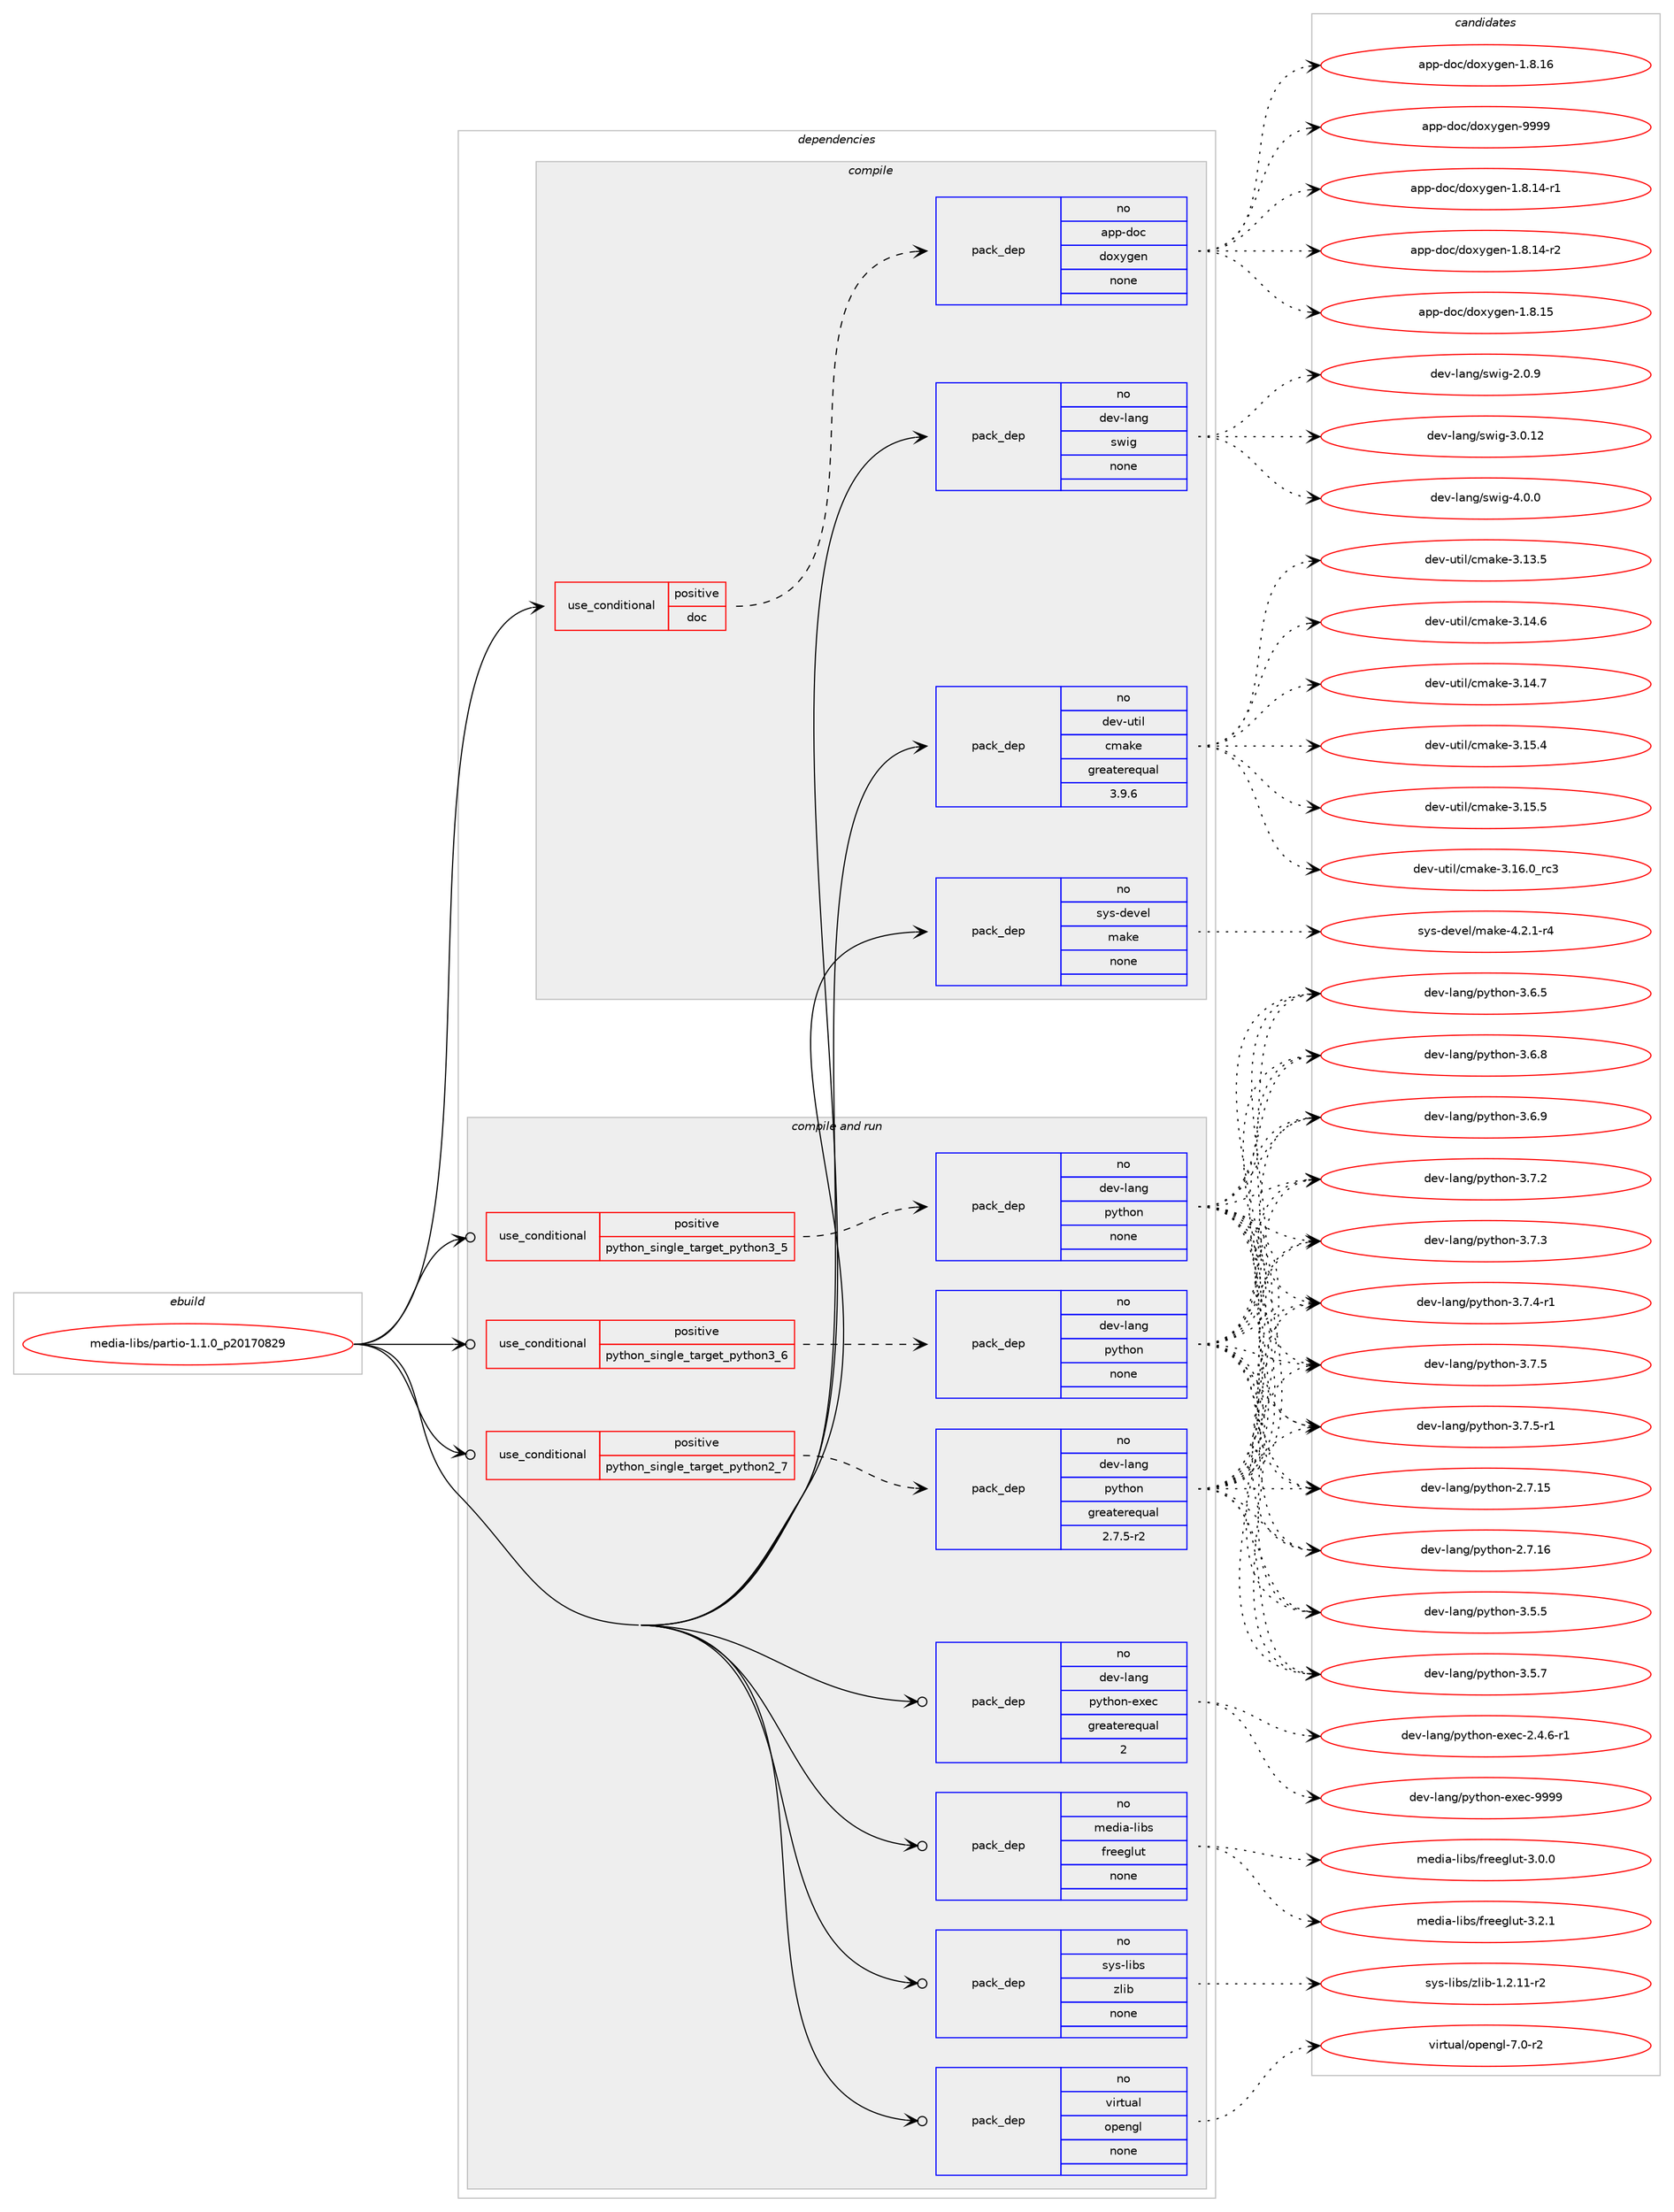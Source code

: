 digraph prolog {

# *************
# Graph options
# *************

newrank=true;
concentrate=true;
compound=true;
graph [rankdir=LR,fontname=Helvetica,fontsize=10,ranksep=1.5];#, ranksep=2.5, nodesep=0.2];
edge  [arrowhead=vee];
node  [fontname=Helvetica,fontsize=10];

# **********
# The ebuild
# **********

subgraph cluster_leftcol {
color=gray;
rank=same;
label=<<i>ebuild</i>>;
id [label="media-libs/partio-1.1.0_p20170829", color=red, width=4, href="../media-libs/partio-1.1.0_p20170829.svg"];
}

# ****************
# The dependencies
# ****************

subgraph cluster_midcol {
color=gray;
label=<<i>dependencies</i>>;
subgraph cluster_compile {
fillcolor="#eeeeee";
style=filled;
label=<<i>compile</i>>;
subgraph cond192579 {
dependency791068 [label=<<TABLE BORDER="0" CELLBORDER="1" CELLSPACING="0" CELLPADDING="4"><TR><TD ROWSPAN="3" CELLPADDING="10">use_conditional</TD></TR><TR><TD>positive</TD></TR><TR><TD>doc</TD></TR></TABLE>>, shape=none, color=red];
subgraph pack584673 {
dependency791069 [label=<<TABLE BORDER="0" CELLBORDER="1" CELLSPACING="0" CELLPADDING="4" WIDTH="220"><TR><TD ROWSPAN="6" CELLPADDING="30">pack_dep</TD></TR><TR><TD WIDTH="110">no</TD></TR><TR><TD>app-doc</TD></TR><TR><TD>doxygen</TD></TR><TR><TD>none</TD></TR><TR><TD></TD></TR></TABLE>>, shape=none, color=blue];
}
dependency791068:e -> dependency791069:w [weight=20,style="dashed",arrowhead="vee"];
}
id:e -> dependency791068:w [weight=20,style="solid",arrowhead="vee"];
subgraph pack584674 {
dependency791070 [label=<<TABLE BORDER="0" CELLBORDER="1" CELLSPACING="0" CELLPADDING="4" WIDTH="220"><TR><TD ROWSPAN="6" CELLPADDING="30">pack_dep</TD></TR><TR><TD WIDTH="110">no</TD></TR><TR><TD>dev-lang</TD></TR><TR><TD>swig</TD></TR><TR><TD>none</TD></TR><TR><TD></TD></TR></TABLE>>, shape=none, color=blue];
}
id:e -> dependency791070:w [weight=20,style="solid",arrowhead="vee"];
subgraph pack584675 {
dependency791071 [label=<<TABLE BORDER="0" CELLBORDER="1" CELLSPACING="0" CELLPADDING="4" WIDTH="220"><TR><TD ROWSPAN="6" CELLPADDING="30">pack_dep</TD></TR><TR><TD WIDTH="110">no</TD></TR><TR><TD>dev-util</TD></TR><TR><TD>cmake</TD></TR><TR><TD>greaterequal</TD></TR><TR><TD>3.9.6</TD></TR></TABLE>>, shape=none, color=blue];
}
id:e -> dependency791071:w [weight=20,style="solid",arrowhead="vee"];
subgraph pack584676 {
dependency791072 [label=<<TABLE BORDER="0" CELLBORDER="1" CELLSPACING="0" CELLPADDING="4" WIDTH="220"><TR><TD ROWSPAN="6" CELLPADDING="30">pack_dep</TD></TR><TR><TD WIDTH="110">no</TD></TR><TR><TD>sys-devel</TD></TR><TR><TD>make</TD></TR><TR><TD>none</TD></TR><TR><TD></TD></TR></TABLE>>, shape=none, color=blue];
}
id:e -> dependency791072:w [weight=20,style="solid",arrowhead="vee"];
}
subgraph cluster_compileandrun {
fillcolor="#eeeeee";
style=filled;
label=<<i>compile and run</i>>;
subgraph cond192580 {
dependency791073 [label=<<TABLE BORDER="0" CELLBORDER="1" CELLSPACING="0" CELLPADDING="4"><TR><TD ROWSPAN="3" CELLPADDING="10">use_conditional</TD></TR><TR><TD>positive</TD></TR><TR><TD>python_single_target_python2_7</TD></TR></TABLE>>, shape=none, color=red];
subgraph pack584677 {
dependency791074 [label=<<TABLE BORDER="0" CELLBORDER="1" CELLSPACING="0" CELLPADDING="4" WIDTH="220"><TR><TD ROWSPAN="6" CELLPADDING="30">pack_dep</TD></TR><TR><TD WIDTH="110">no</TD></TR><TR><TD>dev-lang</TD></TR><TR><TD>python</TD></TR><TR><TD>greaterequal</TD></TR><TR><TD>2.7.5-r2</TD></TR></TABLE>>, shape=none, color=blue];
}
dependency791073:e -> dependency791074:w [weight=20,style="dashed",arrowhead="vee"];
}
id:e -> dependency791073:w [weight=20,style="solid",arrowhead="odotvee"];
subgraph cond192581 {
dependency791075 [label=<<TABLE BORDER="0" CELLBORDER="1" CELLSPACING="0" CELLPADDING="4"><TR><TD ROWSPAN="3" CELLPADDING="10">use_conditional</TD></TR><TR><TD>positive</TD></TR><TR><TD>python_single_target_python3_5</TD></TR></TABLE>>, shape=none, color=red];
subgraph pack584678 {
dependency791076 [label=<<TABLE BORDER="0" CELLBORDER="1" CELLSPACING="0" CELLPADDING="4" WIDTH="220"><TR><TD ROWSPAN="6" CELLPADDING="30">pack_dep</TD></TR><TR><TD WIDTH="110">no</TD></TR><TR><TD>dev-lang</TD></TR><TR><TD>python</TD></TR><TR><TD>none</TD></TR><TR><TD></TD></TR></TABLE>>, shape=none, color=blue];
}
dependency791075:e -> dependency791076:w [weight=20,style="dashed",arrowhead="vee"];
}
id:e -> dependency791075:w [weight=20,style="solid",arrowhead="odotvee"];
subgraph cond192582 {
dependency791077 [label=<<TABLE BORDER="0" CELLBORDER="1" CELLSPACING="0" CELLPADDING="4"><TR><TD ROWSPAN="3" CELLPADDING="10">use_conditional</TD></TR><TR><TD>positive</TD></TR><TR><TD>python_single_target_python3_6</TD></TR></TABLE>>, shape=none, color=red];
subgraph pack584679 {
dependency791078 [label=<<TABLE BORDER="0" CELLBORDER="1" CELLSPACING="0" CELLPADDING="4" WIDTH="220"><TR><TD ROWSPAN="6" CELLPADDING="30">pack_dep</TD></TR><TR><TD WIDTH="110">no</TD></TR><TR><TD>dev-lang</TD></TR><TR><TD>python</TD></TR><TR><TD>none</TD></TR><TR><TD></TD></TR></TABLE>>, shape=none, color=blue];
}
dependency791077:e -> dependency791078:w [weight=20,style="dashed",arrowhead="vee"];
}
id:e -> dependency791077:w [weight=20,style="solid",arrowhead="odotvee"];
subgraph pack584680 {
dependency791079 [label=<<TABLE BORDER="0" CELLBORDER="1" CELLSPACING="0" CELLPADDING="4" WIDTH="220"><TR><TD ROWSPAN="6" CELLPADDING="30">pack_dep</TD></TR><TR><TD WIDTH="110">no</TD></TR><TR><TD>dev-lang</TD></TR><TR><TD>python-exec</TD></TR><TR><TD>greaterequal</TD></TR><TR><TD>2</TD></TR></TABLE>>, shape=none, color=blue];
}
id:e -> dependency791079:w [weight=20,style="solid",arrowhead="odotvee"];
subgraph pack584681 {
dependency791080 [label=<<TABLE BORDER="0" CELLBORDER="1" CELLSPACING="0" CELLPADDING="4" WIDTH="220"><TR><TD ROWSPAN="6" CELLPADDING="30">pack_dep</TD></TR><TR><TD WIDTH="110">no</TD></TR><TR><TD>media-libs</TD></TR><TR><TD>freeglut</TD></TR><TR><TD>none</TD></TR><TR><TD></TD></TR></TABLE>>, shape=none, color=blue];
}
id:e -> dependency791080:w [weight=20,style="solid",arrowhead="odotvee"];
subgraph pack584682 {
dependency791081 [label=<<TABLE BORDER="0" CELLBORDER="1" CELLSPACING="0" CELLPADDING="4" WIDTH="220"><TR><TD ROWSPAN="6" CELLPADDING="30">pack_dep</TD></TR><TR><TD WIDTH="110">no</TD></TR><TR><TD>sys-libs</TD></TR><TR><TD>zlib</TD></TR><TR><TD>none</TD></TR><TR><TD></TD></TR></TABLE>>, shape=none, color=blue];
}
id:e -> dependency791081:w [weight=20,style="solid",arrowhead="odotvee"];
subgraph pack584683 {
dependency791082 [label=<<TABLE BORDER="0" CELLBORDER="1" CELLSPACING="0" CELLPADDING="4" WIDTH="220"><TR><TD ROWSPAN="6" CELLPADDING="30">pack_dep</TD></TR><TR><TD WIDTH="110">no</TD></TR><TR><TD>virtual</TD></TR><TR><TD>opengl</TD></TR><TR><TD>none</TD></TR><TR><TD></TD></TR></TABLE>>, shape=none, color=blue];
}
id:e -> dependency791082:w [weight=20,style="solid",arrowhead="odotvee"];
}
subgraph cluster_run {
fillcolor="#eeeeee";
style=filled;
label=<<i>run</i>>;
}
}

# **************
# The candidates
# **************

subgraph cluster_choices {
rank=same;
color=gray;
label=<<i>candidates</i>>;

subgraph choice584673 {
color=black;
nodesep=1;
choice97112112451001119947100111120121103101110454946564649524511449 [label="app-doc/doxygen-1.8.14-r1", color=red, width=4,href="../app-doc/doxygen-1.8.14-r1.svg"];
choice97112112451001119947100111120121103101110454946564649524511450 [label="app-doc/doxygen-1.8.14-r2", color=red, width=4,href="../app-doc/doxygen-1.8.14-r2.svg"];
choice9711211245100111994710011112012110310111045494656464953 [label="app-doc/doxygen-1.8.15", color=red, width=4,href="../app-doc/doxygen-1.8.15.svg"];
choice9711211245100111994710011112012110310111045494656464954 [label="app-doc/doxygen-1.8.16", color=red, width=4,href="../app-doc/doxygen-1.8.16.svg"];
choice971121124510011199471001111201211031011104557575757 [label="app-doc/doxygen-9999", color=red, width=4,href="../app-doc/doxygen-9999.svg"];
dependency791069:e -> choice97112112451001119947100111120121103101110454946564649524511449:w [style=dotted,weight="100"];
dependency791069:e -> choice97112112451001119947100111120121103101110454946564649524511450:w [style=dotted,weight="100"];
dependency791069:e -> choice9711211245100111994710011112012110310111045494656464953:w [style=dotted,weight="100"];
dependency791069:e -> choice9711211245100111994710011112012110310111045494656464954:w [style=dotted,weight="100"];
dependency791069:e -> choice971121124510011199471001111201211031011104557575757:w [style=dotted,weight="100"];
}
subgraph choice584674 {
color=black;
nodesep=1;
choice100101118451089711010347115119105103455046484657 [label="dev-lang/swig-2.0.9", color=red, width=4,href="../dev-lang/swig-2.0.9.svg"];
choice10010111845108971101034711511910510345514648464950 [label="dev-lang/swig-3.0.12", color=red, width=4,href="../dev-lang/swig-3.0.12.svg"];
choice100101118451089711010347115119105103455246484648 [label="dev-lang/swig-4.0.0", color=red, width=4,href="../dev-lang/swig-4.0.0.svg"];
dependency791070:e -> choice100101118451089711010347115119105103455046484657:w [style=dotted,weight="100"];
dependency791070:e -> choice10010111845108971101034711511910510345514648464950:w [style=dotted,weight="100"];
dependency791070:e -> choice100101118451089711010347115119105103455246484648:w [style=dotted,weight="100"];
}
subgraph choice584675 {
color=black;
nodesep=1;
choice1001011184511711610510847991099710710145514649514653 [label="dev-util/cmake-3.13.5", color=red, width=4,href="../dev-util/cmake-3.13.5.svg"];
choice1001011184511711610510847991099710710145514649524654 [label="dev-util/cmake-3.14.6", color=red, width=4,href="../dev-util/cmake-3.14.6.svg"];
choice1001011184511711610510847991099710710145514649524655 [label="dev-util/cmake-3.14.7", color=red, width=4,href="../dev-util/cmake-3.14.7.svg"];
choice1001011184511711610510847991099710710145514649534652 [label="dev-util/cmake-3.15.4", color=red, width=4,href="../dev-util/cmake-3.15.4.svg"];
choice1001011184511711610510847991099710710145514649534653 [label="dev-util/cmake-3.15.5", color=red, width=4,href="../dev-util/cmake-3.15.5.svg"];
choice1001011184511711610510847991099710710145514649544648951149951 [label="dev-util/cmake-3.16.0_rc3", color=red, width=4,href="../dev-util/cmake-3.16.0_rc3.svg"];
dependency791071:e -> choice1001011184511711610510847991099710710145514649514653:w [style=dotted,weight="100"];
dependency791071:e -> choice1001011184511711610510847991099710710145514649524654:w [style=dotted,weight="100"];
dependency791071:e -> choice1001011184511711610510847991099710710145514649524655:w [style=dotted,weight="100"];
dependency791071:e -> choice1001011184511711610510847991099710710145514649534652:w [style=dotted,weight="100"];
dependency791071:e -> choice1001011184511711610510847991099710710145514649534653:w [style=dotted,weight="100"];
dependency791071:e -> choice1001011184511711610510847991099710710145514649544648951149951:w [style=dotted,weight="100"];
}
subgraph choice584676 {
color=black;
nodesep=1;
choice1151211154510010111810110847109971071014552465046494511452 [label="sys-devel/make-4.2.1-r4", color=red, width=4,href="../sys-devel/make-4.2.1-r4.svg"];
dependency791072:e -> choice1151211154510010111810110847109971071014552465046494511452:w [style=dotted,weight="100"];
}
subgraph choice584677 {
color=black;
nodesep=1;
choice10010111845108971101034711212111610411111045504655464953 [label="dev-lang/python-2.7.15", color=red, width=4,href="../dev-lang/python-2.7.15.svg"];
choice10010111845108971101034711212111610411111045504655464954 [label="dev-lang/python-2.7.16", color=red, width=4,href="../dev-lang/python-2.7.16.svg"];
choice100101118451089711010347112121116104111110455146534653 [label="dev-lang/python-3.5.5", color=red, width=4,href="../dev-lang/python-3.5.5.svg"];
choice100101118451089711010347112121116104111110455146534655 [label="dev-lang/python-3.5.7", color=red, width=4,href="../dev-lang/python-3.5.7.svg"];
choice100101118451089711010347112121116104111110455146544653 [label="dev-lang/python-3.6.5", color=red, width=4,href="../dev-lang/python-3.6.5.svg"];
choice100101118451089711010347112121116104111110455146544656 [label="dev-lang/python-3.6.8", color=red, width=4,href="../dev-lang/python-3.6.8.svg"];
choice100101118451089711010347112121116104111110455146544657 [label="dev-lang/python-3.6.9", color=red, width=4,href="../dev-lang/python-3.6.9.svg"];
choice100101118451089711010347112121116104111110455146554650 [label="dev-lang/python-3.7.2", color=red, width=4,href="../dev-lang/python-3.7.2.svg"];
choice100101118451089711010347112121116104111110455146554651 [label="dev-lang/python-3.7.3", color=red, width=4,href="../dev-lang/python-3.7.3.svg"];
choice1001011184510897110103471121211161041111104551465546524511449 [label="dev-lang/python-3.7.4-r1", color=red, width=4,href="../dev-lang/python-3.7.4-r1.svg"];
choice100101118451089711010347112121116104111110455146554653 [label="dev-lang/python-3.7.5", color=red, width=4,href="../dev-lang/python-3.7.5.svg"];
choice1001011184510897110103471121211161041111104551465546534511449 [label="dev-lang/python-3.7.5-r1", color=red, width=4,href="../dev-lang/python-3.7.5-r1.svg"];
dependency791074:e -> choice10010111845108971101034711212111610411111045504655464953:w [style=dotted,weight="100"];
dependency791074:e -> choice10010111845108971101034711212111610411111045504655464954:w [style=dotted,weight="100"];
dependency791074:e -> choice100101118451089711010347112121116104111110455146534653:w [style=dotted,weight="100"];
dependency791074:e -> choice100101118451089711010347112121116104111110455146534655:w [style=dotted,weight="100"];
dependency791074:e -> choice100101118451089711010347112121116104111110455146544653:w [style=dotted,weight="100"];
dependency791074:e -> choice100101118451089711010347112121116104111110455146544656:w [style=dotted,weight="100"];
dependency791074:e -> choice100101118451089711010347112121116104111110455146544657:w [style=dotted,weight="100"];
dependency791074:e -> choice100101118451089711010347112121116104111110455146554650:w [style=dotted,weight="100"];
dependency791074:e -> choice100101118451089711010347112121116104111110455146554651:w [style=dotted,weight="100"];
dependency791074:e -> choice1001011184510897110103471121211161041111104551465546524511449:w [style=dotted,weight="100"];
dependency791074:e -> choice100101118451089711010347112121116104111110455146554653:w [style=dotted,weight="100"];
dependency791074:e -> choice1001011184510897110103471121211161041111104551465546534511449:w [style=dotted,weight="100"];
}
subgraph choice584678 {
color=black;
nodesep=1;
choice10010111845108971101034711212111610411111045504655464953 [label="dev-lang/python-2.7.15", color=red, width=4,href="../dev-lang/python-2.7.15.svg"];
choice10010111845108971101034711212111610411111045504655464954 [label="dev-lang/python-2.7.16", color=red, width=4,href="../dev-lang/python-2.7.16.svg"];
choice100101118451089711010347112121116104111110455146534653 [label="dev-lang/python-3.5.5", color=red, width=4,href="../dev-lang/python-3.5.5.svg"];
choice100101118451089711010347112121116104111110455146534655 [label="dev-lang/python-3.5.7", color=red, width=4,href="../dev-lang/python-3.5.7.svg"];
choice100101118451089711010347112121116104111110455146544653 [label="dev-lang/python-3.6.5", color=red, width=4,href="../dev-lang/python-3.6.5.svg"];
choice100101118451089711010347112121116104111110455146544656 [label="dev-lang/python-3.6.8", color=red, width=4,href="../dev-lang/python-3.6.8.svg"];
choice100101118451089711010347112121116104111110455146544657 [label="dev-lang/python-3.6.9", color=red, width=4,href="../dev-lang/python-3.6.9.svg"];
choice100101118451089711010347112121116104111110455146554650 [label="dev-lang/python-3.7.2", color=red, width=4,href="../dev-lang/python-3.7.2.svg"];
choice100101118451089711010347112121116104111110455146554651 [label="dev-lang/python-3.7.3", color=red, width=4,href="../dev-lang/python-3.7.3.svg"];
choice1001011184510897110103471121211161041111104551465546524511449 [label="dev-lang/python-3.7.4-r1", color=red, width=4,href="../dev-lang/python-3.7.4-r1.svg"];
choice100101118451089711010347112121116104111110455146554653 [label="dev-lang/python-3.7.5", color=red, width=4,href="../dev-lang/python-3.7.5.svg"];
choice1001011184510897110103471121211161041111104551465546534511449 [label="dev-lang/python-3.7.5-r1", color=red, width=4,href="../dev-lang/python-3.7.5-r1.svg"];
dependency791076:e -> choice10010111845108971101034711212111610411111045504655464953:w [style=dotted,weight="100"];
dependency791076:e -> choice10010111845108971101034711212111610411111045504655464954:w [style=dotted,weight="100"];
dependency791076:e -> choice100101118451089711010347112121116104111110455146534653:w [style=dotted,weight="100"];
dependency791076:e -> choice100101118451089711010347112121116104111110455146534655:w [style=dotted,weight="100"];
dependency791076:e -> choice100101118451089711010347112121116104111110455146544653:w [style=dotted,weight="100"];
dependency791076:e -> choice100101118451089711010347112121116104111110455146544656:w [style=dotted,weight="100"];
dependency791076:e -> choice100101118451089711010347112121116104111110455146544657:w [style=dotted,weight="100"];
dependency791076:e -> choice100101118451089711010347112121116104111110455146554650:w [style=dotted,weight="100"];
dependency791076:e -> choice100101118451089711010347112121116104111110455146554651:w [style=dotted,weight="100"];
dependency791076:e -> choice1001011184510897110103471121211161041111104551465546524511449:w [style=dotted,weight="100"];
dependency791076:e -> choice100101118451089711010347112121116104111110455146554653:w [style=dotted,weight="100"];
dependency791076:e -> choice1001011184510897110103471121211161041111104551465546534511449:w [style=dotted,weight="100"];
}
subgraph choice584679 {
color=black;
nodesep=1;
choice10010111845108971101034711212111610411111045504655464953 [label="dev-lang/python-2.7.15", color=red, width=4,href="../dev-lang/python-2.7.15.svg"];
choice10010111845108971101034711212111610411111045504655464954 [label="dev-lang/python-2.7.16", color=red, width=4,href="../dev-lang/python-2.7.16.svg"];
choice100101118451089711010347112121116104111110455146534653 [label="dev-lang/python-3.5.5", color=red, width=4,href="../dev-lang/python-3.5.5.svg"];
choice100101118451089711010347112121116104111110455146534655 [label="dev-lang/python-3.5.7", color=red, width=4,href="../dev-lang/python-3.5.7.svg"];
choice100101118451089711010347112121116104111110455146544653 [label="dev-lang/python-3.6.5", color=red, width=4,href="../dev-lang/python-3.6.5.svg"];
choice100101118451089711010347112121116104111110455146544656 [label="dev-lang/python-3.6.8", color=red, width=4,href="../dev-lang/python-3.6.8.svg"];
choice100101118451089711010347112121116104111110455146544657 [label="dev-lang/python-3.6.9", color=red, width=4,href="../dev-lang/python-3.6.9.svg"];
choice100101118451089711010347112121116104111110455146554650 [label="dev-lang/python-3.7.2", color=red, width=4,href="../dev-lang/python-3.7.2.svg"];
choice100101118451089711010347112121116104111110455146554651 [label="dev-lang/python-3.7.3", color=red, width=4,href="../dev-lang/python-3.7.3.svg"];
choice1001011184510897110103471121211161041111104551465546524511449 [label="dev-lang/python-3.7.4-r1", color=red, width=4,href="../dev-lang/python-3.7.4-r1.svg"];
choice100101118451089711010347112121116104111110455146554653 [label="dev-lang/python-3.7.5", color=red, width=4,href="../dev-lang/python-3.7.5.svg"];
choice1001011184510897110103471121211161041111104551465546534511449 [label="dev-lang/python-3.7.5-r1", color=red, width=4,href="../dev-lang/python-3.7.5-r1.svg"];
dependency791078:e -> choice10010111845108971101034711212111610411111045504655464953:w [style=dotted,weight="100"];
dependency791078:e -> choice10010111845108971101034711212111610411111045504655464954:w [style=dotted,weight="100"];
dependency791078:e -> choice100101118451089711010347112121116104111110455146534653:w [style=dotted,weight="100"];
dependency791078:e -> choice100101118451089711010347112121116104111110455146534655:w [style=dotted,weight="100"];
dependency791078:e -> choice100101118451089711010347112121116104111110455146544653:w [style=dotted,weight="100"];
dependency791078:e -> choice100101118451089711010347112121116104111110455146544656:w [style=dotted,weight="100"];
dependency791078:e -> choice100101118451089711010347112121116104111110455146544657:w [style=dotted,weight="100"];
dependency791078:e -> choice100101118451089711010347112121116104111110455146554650:w [style=dotted,weight="100"];
dependency791078:e -> choice100101118451089711010347112121116104111110455146554651:w [style=dotted,weight="100"];
dependency791078:e -> choice1001011184510897110103471121211161041111104551465546524511449:w [style=dotted,weight="100"];
dependency791078:e -> choice100101118451089711010347112121116104111110455146554653:w [style=dotted,weight="100"];
dependency791078:e -> choice1001011184510897110103471121211161041111104551465546534511449:w [style=dotted,weight="100"];
}
subgraph choice584680 {
color=black;
nodesep=1;
choice10010111845108971101034711212111610411111045101120101994550465246544511449 [label="dev-lang/python-exec-2.4.6-r1", color=red, width=4,href="../dev-lang/python-exec-2.4.6-r1.svg"];
choice10010111845108971101034711212111610411111045101120101994557575757 [label="dev-lang/python-exec-9999", color=red, width=4,href="../dev-lang/python-exec-9999.svg"];
dependency791079:e -> choice10010111845108971101034711212111610411111045101120101994550465246544511449:w [style=dotted,weight="100"];
dependency791079:e -> choice10010111845108971101034711212111610411111045101120101994557575757:w [style=dotted,weight="100"];
}
subgraph choice584681 {
color=black;
nodesep=1;
choice10910110010597451081059811547102114101101103108117116455146484648 [label="media-libs/freeglut-3.0.0", color=red, width=4,href="../media-libs/freeglut-3.0.0.svg"];
choice10910110010597451081059811547102114101101103108117116455146504649 [label="media-libs/freeglut-3.2.1", color=red, width=4,href="../media-libs/freeglut-3.2.1.svg"];
dependency791080:e -> choice10910110010597451081059811547102114101101103108117116455146484648:w [style=dotted,weight="100"];
dependency791080:e -> choice10910110010597451081059811547102114101101103108117116455146504649:w [style=dotted,weight="100"];
}
subgraph choice584682 {
color=black;
nodesep=1;
choice11512111545108105981154712210810598454946504649494511450 [label="sys-libs/zlib-1.2.11-r2", color=red, width=4,href="../sys-libs/zlib-1.2.11-r2.svg"];
dependency791081:e -> choice11512111545108105981154712210810598454946504649494511450:w [style=dotted,weight="100"];
}
subgraph choice584683 {
color=black;
nodesep=1;
choice1181051141161179710847111112101110103108455546484511450 [label="virtual/opengl-7.0-r2", color=red, width=4,href="../virtual/opengl-7.0-r2.svg"];
dependency791082:e -> choice1181051141161179710847111112101110103108455546484511450:w [style=dotted,weight="100"];
}
}

}
